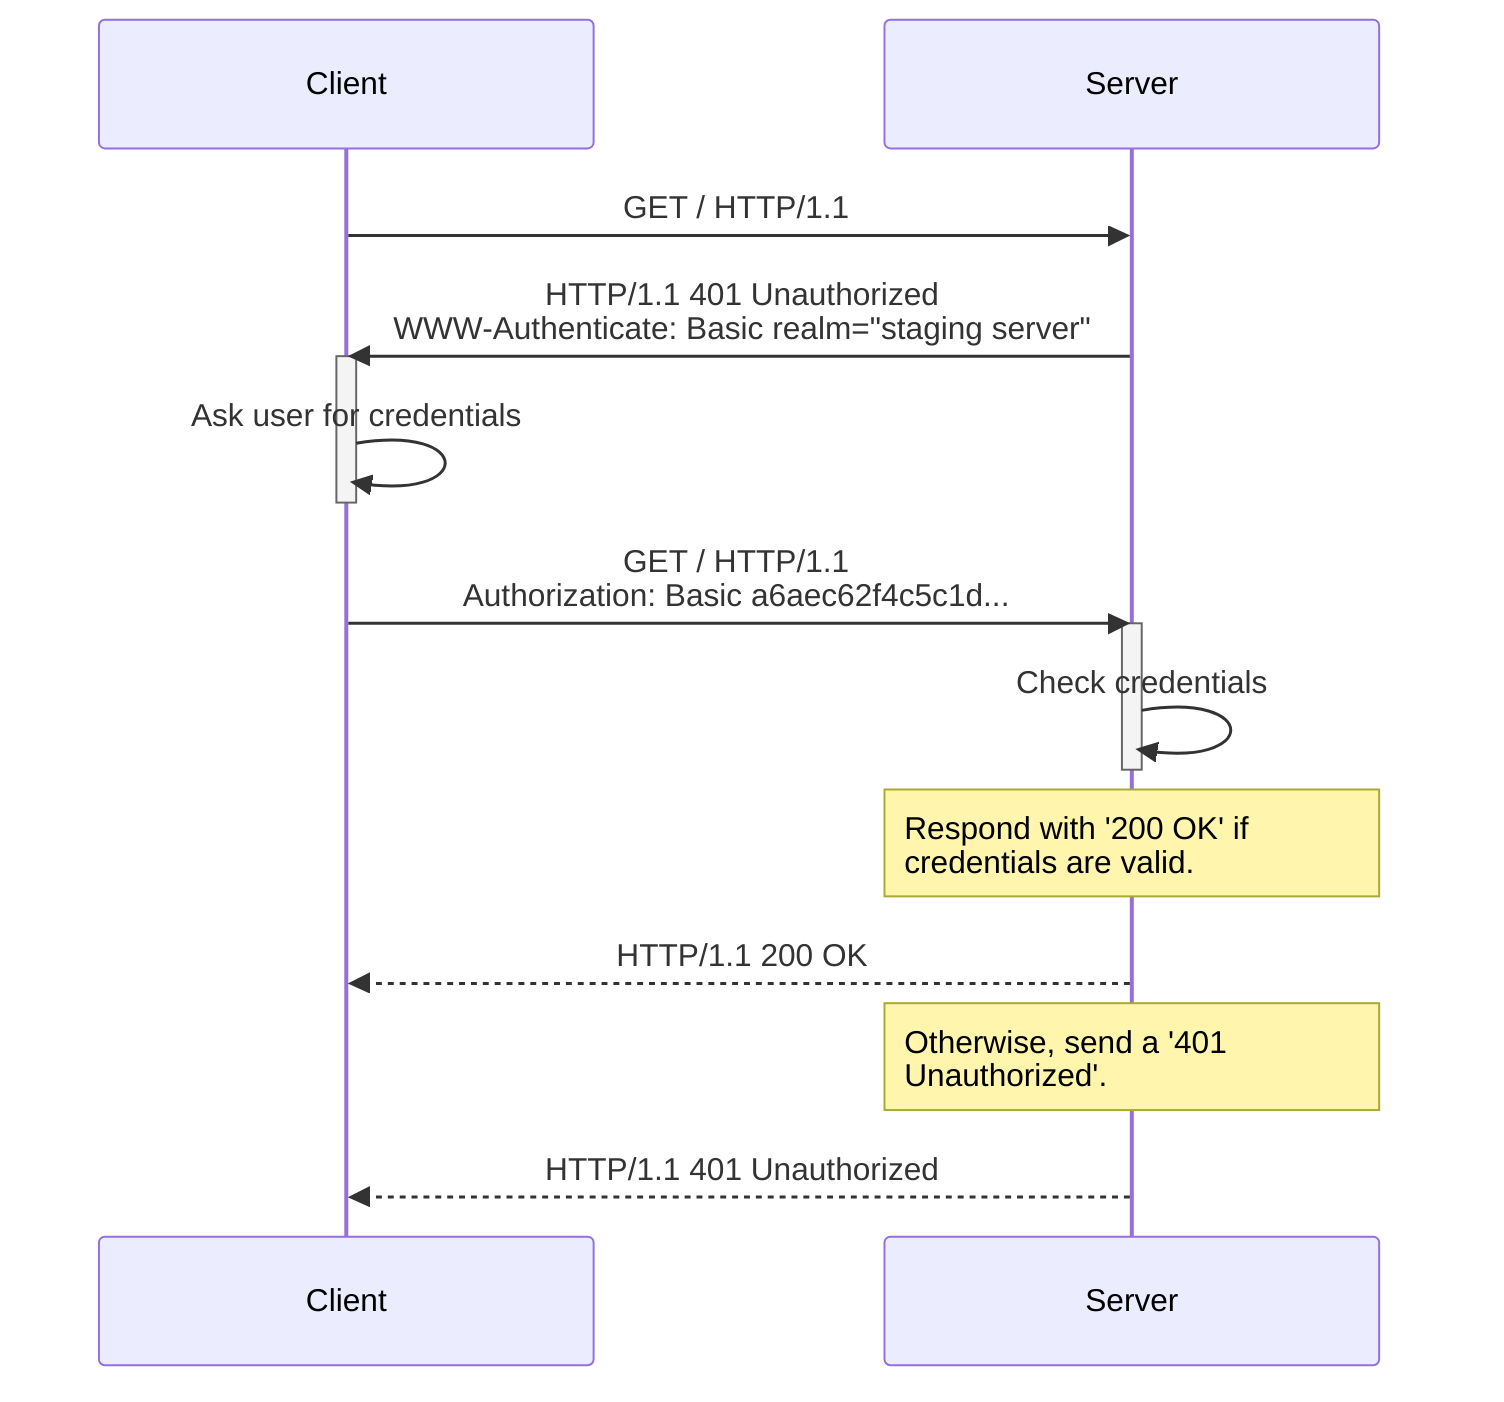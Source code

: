 %%{init: { "sequence": { "wrap": true, "width":250, "noteAlign": "left", "messageAlign": "center" }} }%%

sequenceDiagram
    Client->>Server: GET / HTTP/1.1
    
    Server->>Client: HTTP/1.1 401 Unauthorized<br/>WWW-Authenticate: Basic realm="staging server"
    activate Client
    Client->>Client: Ask user for credentials
    deactivate Client
    Client->>Server: GET / HTTP/1.1<br/>Authorization: Basic a6aec62f4c5c1d...
    activate Server
    Server->>Server: Check credentials
    deactivate Server
    Note over Server: Respond with '200 OK' if credentials are valid.
    Server-->>Client: HTTP/1.1 200 OK
    Note over Server: Otherwise, send a '401 Unauthorized'.
    Server-->>Client: HTTP/1.1 401 Unauthorized